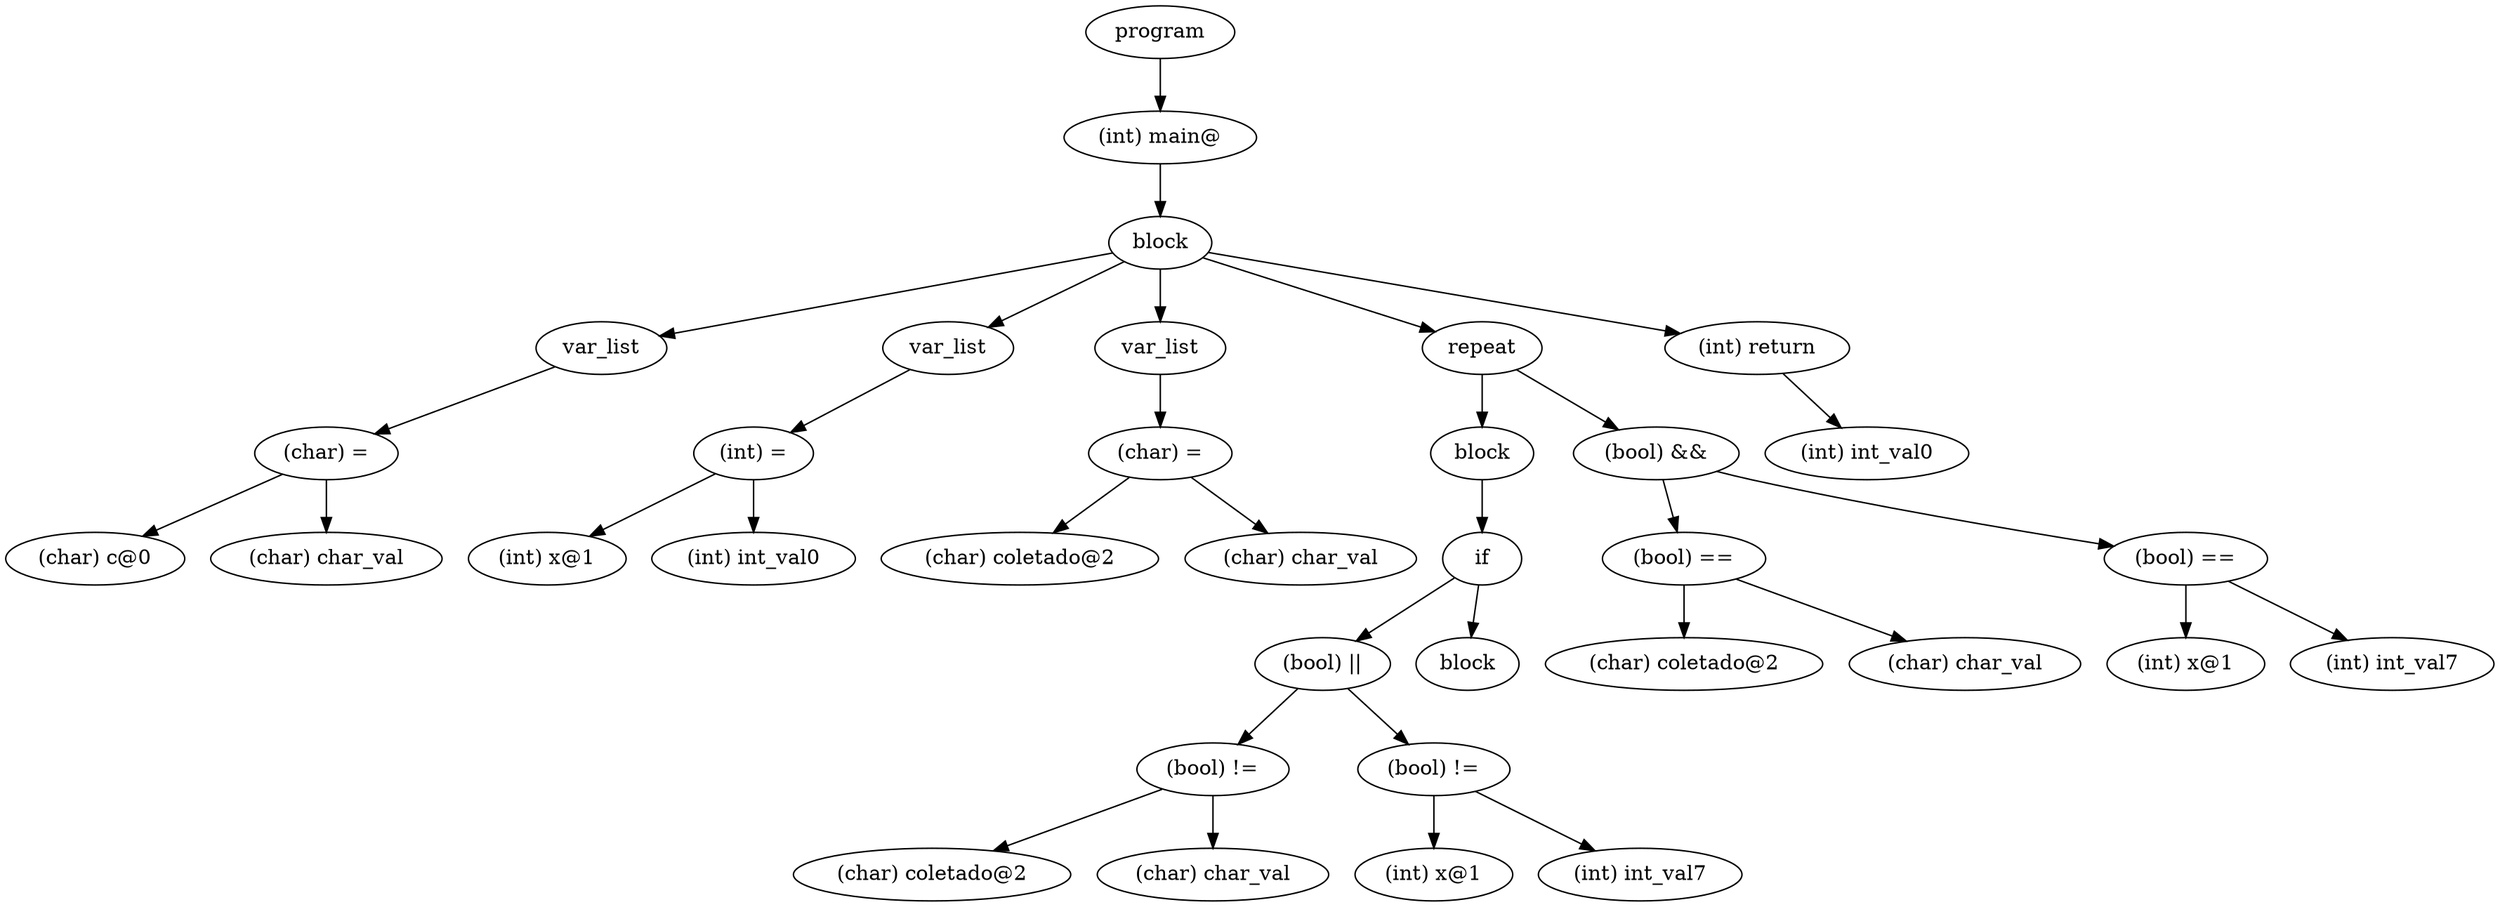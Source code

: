 digraph {
graph [ordering="out"];
node0[label="program"];
node1[label="(int) main@"];
node2[label="block"];
node3[label="var_list"];
node4[label="(char) ="];
node5[label="(char) c@0"];
node4 -> node5;
node6[label="(char) char_val"];
node4 -> node6;
node3 -> node4;
node2 -> node3;
node7[label="var_list"];
node8[label="(int) ="];
node9[label="(int) x@1"];
node8 -> node9;
node10[label="(int) int_val0"];
node8 -> node10;
node7 -> node8;
node2 -> node7;
node11[label="var_list"];
node12[label="(char) ="];
node13[label="(char) coletado@2"];
node12 -> node13;
node14[label="(char) char_val"];
node12 -> node14;
node11 -> node12;
node2 -> node11;
node15[label="repeat"];
node16[label="block"];
node17[label="if"];
node18[label="(bool) ||"];
node19[label="(bool) !="];
node20[label="(char) coletado@2"];
node19 -> node20;
node21[label="(char) char_val"];
node19 -> node21;
node18 -> node19;
node22[label="(bool) !="];
node23[label="(int) x@1"];
node22 -> node23;
node24[label="(int) int_val7"];
node22 -> node24;
node18 -> node22;
node17 -> node18;
node25[label="block"];
node17 -> node25;
node16 -> node17;
node15 -> node16;
node26[label="(bool) &&"];
node27[label="(bool) =="];
node28[label="(char) coletado@2"];
node27 -> node28;
node29[label="(char) char_val"];
node27 -> node29;
node26 -> node27;
node30[label="(bool) =="];
node31[label="(int) x@1"];
node30 -> node31;
node32[label="(int) int_val7"];
node30 -> node32;
node26 -> node30;
node15 -> node26;
node2 -> node15;
node33[label="(int) return"];
node34[label="(int) int_val0"];
node33 -> node34;
node2 -> node33;
node1 -> node2;
node0 -> node1;
}
